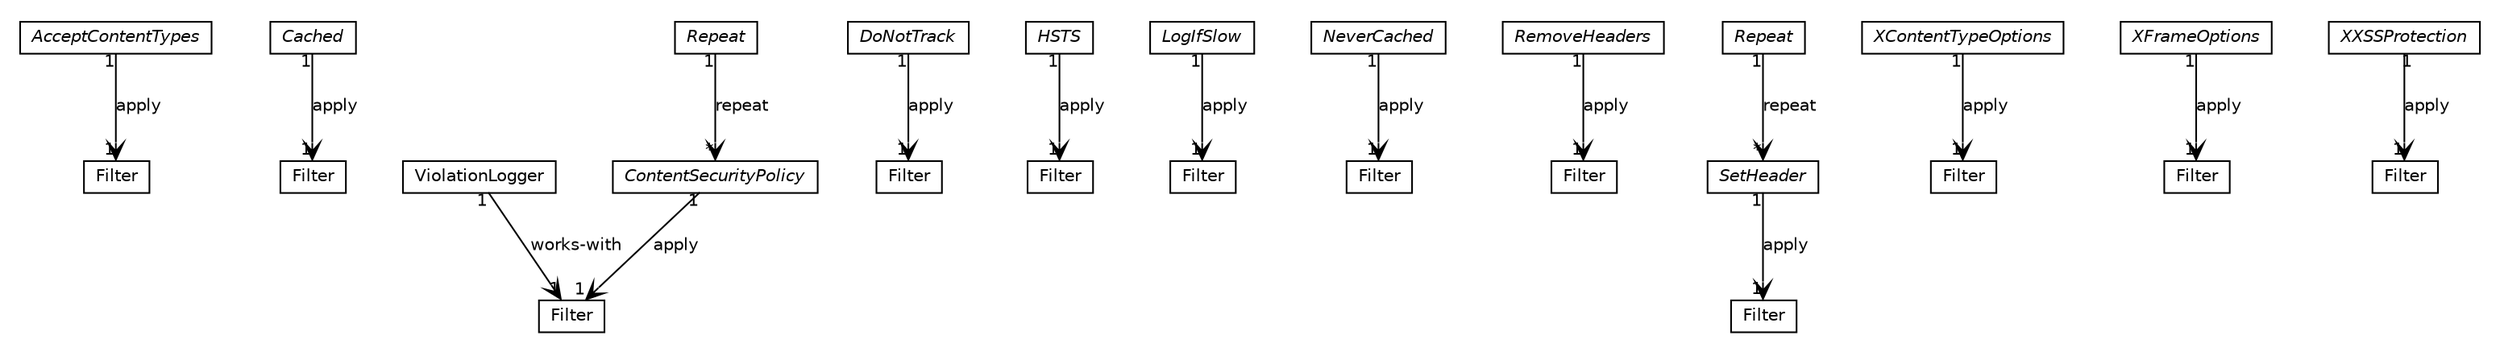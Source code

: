 #!/usr/local/bin/dot
#
# Class diagram 
# Generated by UMLGraph version R5_6-24-gf6e263 (http://www.umlgraph.org/)
#

digraph G {
	edge [fontname="Helvetica",fontsize=10,labelfontname="Helvetica",labelfontsize=10];
	node [fontname="Helvetica",fontsize=10,shape=plaintext];
	nodesep=0.25;
	ranksep=0.5;
	// io.werval.filters.AcceptContentTypes
	c2521 [label=<<table title="io.werval.filters.AcceptContentTypes" border="0" cellborder="1" cellspacing="0" cellpadding="2" port="p" href="./AcceptContentTypes.html">
		<tr><td><table border="0" cellspacing="0" cellpadding="1">
<tr><td align="center" balign="center"><font face="Helvetica-Oblique"> AcceptContentTypes </font></td></tr>
		</table></td></tr>
		</table>>, URL="./AcceptContentTypes.html", fontname="Helvetica", fontcolor="black", fontsize=10.0];
	// io.werval.filters.AcceptContentTypes.Filter
	c2522 [label=<<table title="io.werval.filters.AcceptContentTypes.Filter" border="0" cellborder="1" cellspacing="0" cellpadding="2" port="p" href="./AcceptContentTypes.Filter.html">
		<tr><td><table border="0" cellspacing="0" cellpadding="1">
<tr><td align="center" balign="center"> Filter </td></tr>
		</table></td></tr>
		</table>>, URL="./AcceptContentTypes.Filter.html", fontname="Helvetica", fontcolor="black", fontsize=10.0];
	// io.werval.filters.Cached
	c2523 [label=<<table title="io.werval.filters.Cached" border="0" cellborder="1" cellspacing="0" cellpadding="2" port="p" href="./Cached.html">
		<tr><td><table border="0" cellspacing="0" cellpadding="1">
<tr><td align="center" balign="center"><font face="Helvetica-Oblique"> Cached </font></td></tr>
		</table></td></tr>
		</table>>, URL="./Cached.html", fontname="Helvetica", fontcolor="black", fontsize=10.0];
	// io.werval.filters.Cached.Filter
	c2524 [label=<<table title="io.werval.filters.Cached.Filter" border="0" cellborder="1" cellspacing="0" cellpadding="2" port="p" href="./Cached.Filter.html">
		<tr><td><table border="0" cellspacing="0" cellpadding="1">
<tr><td align="center" balign="center"> Filter </td></tr>
		</table></td></tr>
		</table>>, URL="./Cached.Filter.html", fontname="Helvetica", fontcolor="black", fontsize=10.0];
	// io.werval.filters.ContentSecurityPolicy
	c2525 [label=<<table title="io.werval.filters.ContentSecurityPolicy" border="0" cellborder="1" cellspacing="0" cellpadding="2" port="p" href="./ContentSecurityPolicy.html">
		<tr><td><table border="0" cellspacing="0" cellpadding="1">
<tr><td align="center" balign="center"><font face="Helvetica-Oblique"> ContentSecurityPolicy </font></td></tr>
		</table></td></tr>
		</table>>, URL="./ContentSecurityPolicy.html", fontname="Helvetica", fontcolor="black", fontsize=10.0];
	// io.werval.filters.ContentSecurityPolicy.Filter
	c2526 [label=<<table title="io.werval.filters.ContentSecurityPolicy.Filter" border="0" cellborder="1" cellspacing="0" cellpadding="2" port="p" href="./ContentSecurityPolicy.Filter.html">
		<tr><td><table border="0" cellspacing="0" cellpadding="1">
<tr><td align="center" balign="center"> Filter </td></tr>
		</table></td></tr>
		</table>>, URL="./ContentSecurityPolicy.Filter.html", fontname="Helvetica", fontcolor="black", fontsize=10.0];
	// io.werval.filters.ContentSecurityPolicy.ViolationLogger
	c2527 [label=<<table title="io.werval.filters.ContentSecurityPolicy.ViolationLogger" border="0" cellborder="1" cellspacing="0" cellpadding="2" port="p" href="./ContentSecurityPolicy.ViolationLogger.html">
		<tr><td><table border="0" cellspacing="0" cellpadding="1">
<tr><td align="center" balign="center"> ViolationLogger </td></tr>
		</table></td></tr>
		</table>>, URL="./ContentSecurityPolicy.ViolationLogger.html", fontname="Helvetica", fontcolor="black", fontsize=10.0];
	// io.werval.filters.ContentSecurityPolicy.Repeat
	c2528 [label=<<table title="io.werval.filters.ContentSecurityPolicy.Repeat" border="0" cellborder="1" cellspacing="0" cellpadding="2" port="p" href="./ContentSecurityPolicy.Repeat.html">
		<tr><td><table border="0" cellspacing="0" cellpadding="1">
<tr><td align="center" balign="center"><font face="Helvetica-Oblique"> Repeat </font></td></tr>
		</table></td></tr>
		</table>>, URL="./ContentSecurityPolicy.Repeat.html", fontname="Helvetica", fontcolor="black", fontsize=10.0];
	// io.werval.filters.DoNotTrack
	c2529 [label=<<table title="io.werval.filters.DoNotTrack" border="0" cellborder="1" cellspacing="0" cellpadding="2" port="p" href="./DoNotTrack.html">
		<tr><td><table border="0" cellspacing="0" cellpadding="1">
<tr><td align="center" balign="center"><font face="Helvetica-Oblique"> DoNotTrack </font></td></tr>
		</table></td></tr>
		</table>>, URL="./DoNotTrack.html", fontname="Helvetica", fontcolor="black", fontsize=10.0];
	// io.werval.filters.DoNotTrack.Filter
	c2530 [label=<<table title="io.werval.filters.DoNotTrack.Filter" border="0" cellborder="1" cellspacing="0" cellpadding="2" port="p" href="./DoNotTrack.Filter.html">
		<tr><td><table border="0" cellspacing="0" cellpadding="1">
<tr><td align="center" balign="center"> Filter </td></tr>
		</table></td></tr>
		</table>>, URL="./DoNotTrack.Filter.html", fontname="Helvetica", fontcolor="black", fontsize=10.0];
	// io.werval.filters.HSTS
	c2531 [label=<<table title="io.werval.filters.HSTS" border="0" cellborder="1" cellspacing="0" cellpadding="2" port="p" href="./HSTS.html">
		<tr><td><table border="0" cellspacing="0" cellpadding="1">
<tr><td align="center" balign="center"><font face="Helvetica-Oblique"> HSTS </font></td></tr>
		</table></td></tr>
		</table>>, URL="./HSTS.html", fontname="Helvetica", fontcolor="black", fontsize=10.0];
	// io.werval.filters.HSTS.Filter
	c2532 [label=<<table title="io.werval.filters.HSTS.Filter" border="0" cellborder="1" cellspacing="0" cellpadding="2" port="p" href="./HSTS.Filter.html">
		<tr><td><table border="0" cellspacing="0" cellpadding="1">
<tr><td align="center" balign="center"> Filter </td></tr>
		</table></td></tr>
		</table>>, URL="./HSTS.Filter.html", fontname="Helvetica", fontcolor="black", fontsize=10.0];
	// io.werval.filters.LogIfSlow
	c2533 [label=<<table title="io.werval.filters.LogIfSlow" border="0" cellborder="1" cellspacing="0" cellpadding="2" port="p" href="./LogIfSlow.html">
		<tr><td><table border="0" cellspacing="0" cellpadding="1">
<tr><td align="center" balign="center"><font face="Helvetica-Oblique"> LogIfSlow </font></td></tr>
		</table></td></tr>
		</table>>, URL="./LogIfSlow.html", fontname="Helvetica", fontcolor="black", fontsize=10.0];
	// io.werval.filters.LogIfSlow.Filter
	c2534 [label=<<table title="io.werval.filters.LogIfSlow.Filter" border="0" cellborder="1" cellspacing="0" cellpadding="2" port="p" href="./LogIfSlow.Filter.html">
		<tr><td><table border="0" cellspacing="0" cellpadding="1">
<tr><td align="center" balign="center"> Filter </td></tr>
		</table></td></tr>
		</table>>, URL="./LogIfSlow.Filter.html", fontname="Helvetica", fontcolor="black", fontsize=10.0];
	// io.werval.filters.NeverCached
	c2535 [label=<<table title="io.werval.filters.NeverCached" border="0" cellborder="1" cellspacing="0" cellpadding="2" port="p" href="./NeverCached.html">
		<tr><td><table border="0" cellspacing="0" cellpadding="1">
<tr><td align="center" balign="center"><font face="Helvetica-Oblique"> NeverCached </font></td></tr>
		</table></td></tr>
		</table>>, URL="./NeverCached.html", fontname="Helvetica", fontcolor="black", fontsize=10.0];
	// io.werval.filters.NeverCached.Filter
	c2536 [label=<<table title="io.werval.filters.NeverCached.Filter" border="0" cellborder="1" cellspacing="0" cellpadding="2" port="p" href="./NeverCached.Filter.html">
		<tr><td><table border="0" cellspacing="0" cellpadding="1">
<tr><td align="center" balign="center"> Filter </td></tr>
		</table></td></tr>
		</table>>, URL="./NeverCached.Filter.html", fontname="Helvetica", fontcolor="black", fontsize=10.0];
	// io.werval.filters.RemoveHeaders
	c2537 [label=<<table title="io.werval.filters.RemoveHeaders" border="0" cellborder="1" cellspacing="0" cellpadding="2" port="p" href="./RemoveHeaders.html">
		<tr><td><table border="0" cellspacing="0" cellpadding="1">
<tr><td align="center" balign="center"><font face="Helvetica-Oblique"> RemoveHeaders </font></td></tr>
		</table></td></tr>
		</table>>, URL="./RemoveHeaders.html", fontname="Helvetica", fontcolor="black", fontsize=10.0];
	// io.werval.filters.RemoveHeaders.Filter
	c2538 [label=<<table title="io.werval.filters.RemoveHeaders.Filter" border="0" cellborder="1" cellspacing="0" cellpadding="2" port="p" href="./RemoveHeaders.Filter.html">
		<tr><td><table border="0" cellspacing="0" cellpadding="1">
<tr><td align="center" balign="center"> Filter </td></tr>
		</table></td></tr>
		</table>>, URL="./RemoveHeaders.Filter.html", fontname="Helvetica", fontcolor="black", fontsize=10.0];
	// io.werval.filters.SetHeader
	c2539 [label=<<table title="io.werval.filters.SetHeader" border="0" cellborder="1" cellspacing="0" cellpadding="2" port="p" href="./SetHeader.html">
		<tr><td><table border="0" cellspacing="0" cellpadding="1">
<tr><td align="center" balign="center"><font face="Helvetica-Oblique"> SetHeader </font></td></tr>
		</table></td></tr>
		</table>>, URL="./SetHeader.html", fontname="Helvetica", fontcolor="black", fontsize=10.0];
	// io.werval.filters.SetHeader.Filter
	c2540 [label=<<table title="io.werval.filters.SetHeader.Filter" border="0" cellborder="1" cellspacing="0" cellpadding="2" port="p" href="./SetHeader.Filter.html">
		<tr><td><table border="0" cellspacing="0" cellpadding="1">
<tr><td align="center" balign="center"> Filter </td></tr>
		</table></td></tr>
		</table>>, URL="./SetHeader.Filter.html", fontname="Helvetica", fontcolor="black", fontsize=10.0];
	// io.werval.filters.SetHeader.Repeat
	c2541 [label=<<table title="io.werval.filters.SetHeader.Repeat" border="0" cellborder="1" cellspacing="0" cellpadding="2" port="p" href="./SetHeader.Repeat.html">
		<tr><td><table border="0" cellspacing="0" cellpadding="1">
<tr><td align="center" balign="center"><font face="Helvetica-Oblique"> Repeat </font></td></tr>
		</table></td></tr>
		</table>>, URL="./SetHeader.Repeat.html", fontname="Helvetica", fontcolor="black", fontsize=10.0];
	// io.werval.filters.XContentTypeOptions
	c2542 [label=<<table title="io.werval.filters.XContentTypeOptions" border="0" cellborder="1" cellspacing="0" cellpadding="2" port="p" href="./XContentTypeOptions.html">
		<tr><td><table border="0" cellspacing="0" cellpadding="1">
<tr><td align="center" balign="center"><font face="Helvetica-Oblique"> XContentTypeOptions </font></td></tr>
		</table></td></tr>
		</table>>, URL="./XContentTypeOptions.html", fontname="Helvetica", fontcolor="black", fontsize=10.0];
	// io.werval.filters.XContentTypeOptions.Filter
	c2543 [label=<<table title="io.werval.filters.XContentTypeOptions.Filter" border="0" cellborder="1" cellspacing="0" cellpadding="2" port="p" href="./XContentTypeOptions.Filter.html">
		<tr><td><table border="0" cellspacing="0" cellpadding="1">
<tr><td align="center" balign="center"> Filter </td></tr>
		</table></td></tr>
		</table>>, URL="./XContentTypeOptions.Filter.html", fontname="Helvetica", fontcolor="black", fontsize=10.0];
	// io.werval.filters.XFrameOptions
	c2544 [label=<<table title="io.werval.filters.XFrameOptions" border="0" cellborder="1" cellspacing="0" cellpadding="2" port="p" href="./XFrameOptions.html">
		<tr><td><table border="0" cellspacing="0" cellpadding="1">
<tr><td align="center" balign="center"><font face="Helvetica-Oblique"> XFrameOptions </font></td></tr>
		</table></td></tr>
		</table>>, URL="./XFrameOptions.html", fontname="Helvetica", fontcolor="black", fontsize=10.0];
	// io.werval.filters.XFrameOptions.Filter
	c2545 [label=<<table title="io.werval.filters.XFrameOptions.Filter" border="0" cellborder="1" cellspacing="0" cellpadding="2" port="p" href="./XFrameOptions.Filter.html">
		<tr><td><table border="0" cellspacing="0" cellpadding="1">
<tr><td align="center" balign="center"> Filter </td></tr>
		</table></td></tr>
		</table>>, URL="./XFrameOptions.Filter.html", fontname="Helvetica", fontcolor="black", fontsize=10.0];
	// io.werval.filters.XXSSProtection
	c2546 [label=<<table title="io.werval.filters.XXSSProtection" border="0" cellborder="1" cellspacing="0" cellpadding="2" port="p" href="./XXSSProtection.html">
		<tr><td><table border="0" cellspacing="0" cellpadding="1">
<tr><td align="center" balign="center"><font face="Helvetica-Oblique"> XXSSProtection </font></td></tr>
		</table></td></tr>
		</table>>, URL="./XXSSProtection.html", fontname="Helvetica", fontcolor="black", fontsize=10.0];
	// io.werval.filters.XXSSProtection.Filter
	c2547 [label=<<table title="io.werval.filters.XXSSProtection.Filter" border="0" cellborder="1" cellspacing="0" cellpadding="2" port="p" href="./XXSSProtection.Filter.html">
		<tr><td><table border="0" cellspacing="0" cellpadding="1">
<tr><td align="center" balign="center"> Filter </td></tr>
		</table></td></tr>
		</table>>, URL="./XXSSProtection.Filter.html", fontname="Helvetica", fontcolor="black", fontsize=10.0];
	// io.werval.filters.AcceptContentTypes NAVASSOC io.werval.filters.AcceptContentTypes.Filter
	c2521:p -> c2522:p [taillabel="1", label="apply", headlabel="1", fontname="Helvetica", fontcolor="black", fontsize=10.0, color="black", arrowhead=open];
	// io.werval.filters.Cached NAVASSOC io.werval.filters.Cached.Filter
	c2523:p -> c2524:p [taillabel="1", label="apply", headlabel="1", fontname="Helvetica", fontcolor="black", fontsize=10.0, color="black", arrowhead=open];
	// io.werval.filters.ContentSecurityPolicy NAVASSOC io.werval.filters.ContentSecurityPolicy.Filter
	c2525:p -> c2526:p [taillabel="1", label="apply", headlabel="1", fontname="Helvetica", fontcolor="black", fontsize=10.0, color="black", arrowhead=open];
	// io.werval.filters.ContentSecurityPolicy.ViolationLogger NAVASSOC io.werval.filters.ContentSecurityPolicy.Filter
	c2527:p -> c2526:p [taillabel="1", label="works-with", headlabel="1", fontname="Helvetica", fontcolor="black", fontsize=10.0, color="black", arrowhead=open];
	// io.werval.filters.ContentSecurityPolicy.Repeat NAVASSOC io.werval.filters.ContentSecurityPolicy
	c2528:p -> c2525:p [taillabel="1", label="repeat", headlabel="*", fontname="Helvetica", fontcolor="black", fontsize=10.0, color="black", arrowhead=open];
	// io.werval.filters.DoNotTrack NAVASSOC io.werval.filters.DoNotTrack.Filter
	c2529:p -> c2530:p [taillabel="1", label="apply", headlabel="1", fontname="Helvetica", fontcolor="black", fontsize=10.0, color="black", arrowhead=open];
	// io.werval.filters.HSTS NAVASSOC io.werval.filters.HSTS.Filter
	c2531:p -> c2532:p [taillabel="1", label="apply", headlabel="1", fontname="Helvetica", fontcolor="black", fontsize=10.0, color="black", arrowhead=open];
	// io.werval.filters.LogIfSlow NAVASSOC io.werval.filters.LogIfSlow.Filter
	c2533:p -> c2534:p [taillabel="1", label="apply", headlabel="1", fontname="Helvetica", fontcolor="black", fontsize=10.0, color="black", arrowhead=open];
	// io.werval.filters.NeverCached NAVASSOC io.werval.filters.NeverCached.Filter
	c2535:p -> c2536:p [taillabel="1", label="apply", headlabel="1", fontname="Helvetica", fontcolor="black", fontsize=10.0, color="black", arrowhead=open];
	// io.werval.filters.RemoveHeaders NAVASSOC io.werval.filters.RemoveHeaders.Filter
	c2537:p -> c2538:p [taillabel="1", label="apply", headlabel="1", fontname="Helvetica", fontcolor="black", fontsize=10.0, color="black", arrowhead=open];
	// io.werval.filters.SetHeader NAVASSOC io.werval.filters.SetHeader.Filter
	c2539:p -> c2540:p [taillabel="1", label="apply", headlabel="1", fontname="Helvetica", fontcolor="black", fontsize=10.0, color="black", arrowhead=open];
	// io.werval.filters.SetHeader.Repeat NAVASSOC io.werval.filters.SetHeader
	c2541:p -> c2539:p [taillabel="1", label="repeat", headlabel="*", fontname="Helvetica", fontcolor="black", fontsize=10.0, color="black", arrowhead=open];
	// io.werval.filters.XContentTypeOptions NAVASSOC io.werval.filters.XContentTypeOptions.Filter
	c2542:p -> c2543:p [taillabel="1", label="apply", headlabel="1", fontname="Helvetica", fontcolor="black", fontsize=10.0, color="black", arrowhead=open];
	// io.werval.filters.XFrameOptions NAVASSOC io.werval.filters.XFrameOptions.Filter
	c2544:p -> c2545:p [taillabel="1", label="apply", headlabel="1", fontname="Helvetica", fontcolor="black", fontsize=10.0, color="black", arrowhead=open];
	// io.werval.filters.XXSSProtection NAVASSOC io.werval.filters.XXSSProtection.Filter
	c2546:p -> c2547:p [taillabel="1", label="apply", headlabel="1", fontname="Helvetica", fontcolor="black", fontsize=10.0, color="black", arrowhead=open];
}

